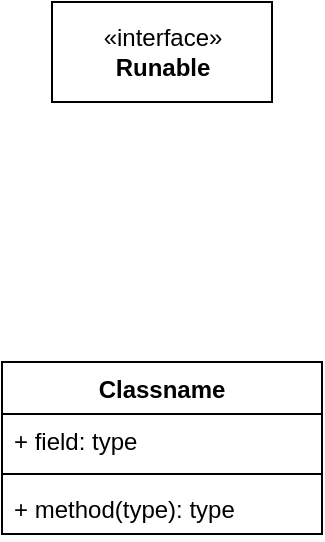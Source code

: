 <mxfile type="github" version="12.3.9" pages="1"><diagram id="Ooc2o37xnDCpAMrGQZDk" name="Page-1"><mxGraphModel grid="1" dx="502" dy="541" gridSize="10" guides="1" tooltips="1" connect="1" arrows="1" fold="1" page="1" pageScale="1" pageWidth="827" pageHeight="1169" math="0" shadow="0"><root><mxCell id="0"/><mxCell id="1" parent="0"/><mxCell id="-A1SPPqrb_RnWUFfqtLC-2" value="«interface»&lt;br&gt;&lt;b&gt;Runable&lt;/b&gt;" parent="1" vertex="1" style="html=1;"><mxGeometry as="geometry" height="50" width="110" y="30" x="180"/></mxCell><mxCell id="-A1SPPqrb_RnWUFfqtLC-3" value="Classname" parent="1" vertex="1" style="swimlane;fontStyle=1;align=center;verticalAlign=top;childLayout=stackLayout;horizontal=1;startSize=26;horizontalStack=0;resizeParent=1;resizeParentMax=0;resizeLast=0;collapsible=1;marginBottom=0;"><mxGeometry as="geometry" height="86" width="160" y="210" x="155"/></mxCell><mxCell id="-A1SPPqrb_RnWUFfqtLC-4" value="+ field: type" parent="-A1SPPqrb_RnWUFfqtLC-3" vertex="1" style="text;strokeColor=none;fillColor=none;align=left;verticalAlign=top;spacingLeft=4;spacingRight=4;overflow=hidden;rotatable=0;points=[[0,0.5],[1,0.5]];portConstraint=eastwest;"><mxGeometry as="geometry" height="26" width="160" y="26"/></mxCell><mxCell id="-A1SPPqrb_RnWUFfqtLC-5" value="" parent="-A1SPPqrb_RnWUFfqtLC-3" vertex="1" style="line;strokeWidth=1;fillColor=none;align=left;verticalAlign=middle;spacingTop=-1;spacingLeft=3;spacingRight=3;rotatable=0;labelPosition=right;points=[];portConstraint=eastwest;"><mxGeometry as="geometry" height="8" width="160" y="52"/></mxCell><mxCell id="-A1SPPqrb_RnWUFfqtLC-6" value="+ method(type): type" parent="-A1SPPqrb_RnWUFfqtLC-3" vertex="1" style="text;strokeColor=none;fillColor=none;align=left;verticalAlign=top;spacingLeft=4;spacingRight=4;overflow=hidden;rotatable=0;points=[[0,0.5],[1,0.5]];portConstraint=eastwest;"><mxGeometry as="geometry" height="26" width="160" y="60"/></mxCell></root></mxGraphModel></diagram></mxfile>